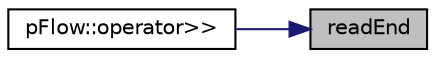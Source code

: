 digraph "readEnd"
{
 // LATEX_PDF_SIZE
  edge [fontname="Helvetica",fontsize="10",labelfontname="Helvetica",labelfontsize="10"];
  node [fontname="Helvetica",fontsize="10",shape=record];
  rankdir="RL";
  Node1 [label="readEnd",height=0.2,width=0.4,color="black", fillcolor="grey75", style="filled", fontcolor="black",tooltip="End read of data chunk, ends with ')' return true or FatalIOError."];
  Node1 -> Node2 [dir="back",color="midnightblue",fontsize="10",style="solid",fontname="Helvetica"];
  Node2 [label="pFlow::operator\>\>",height=0.2,width=0.4,color="black", fillcolor="white", style="filled",URL="$namespacepFlow.html#a85ed561d066dae339196cd058783674f",tooltip=" "];
}
